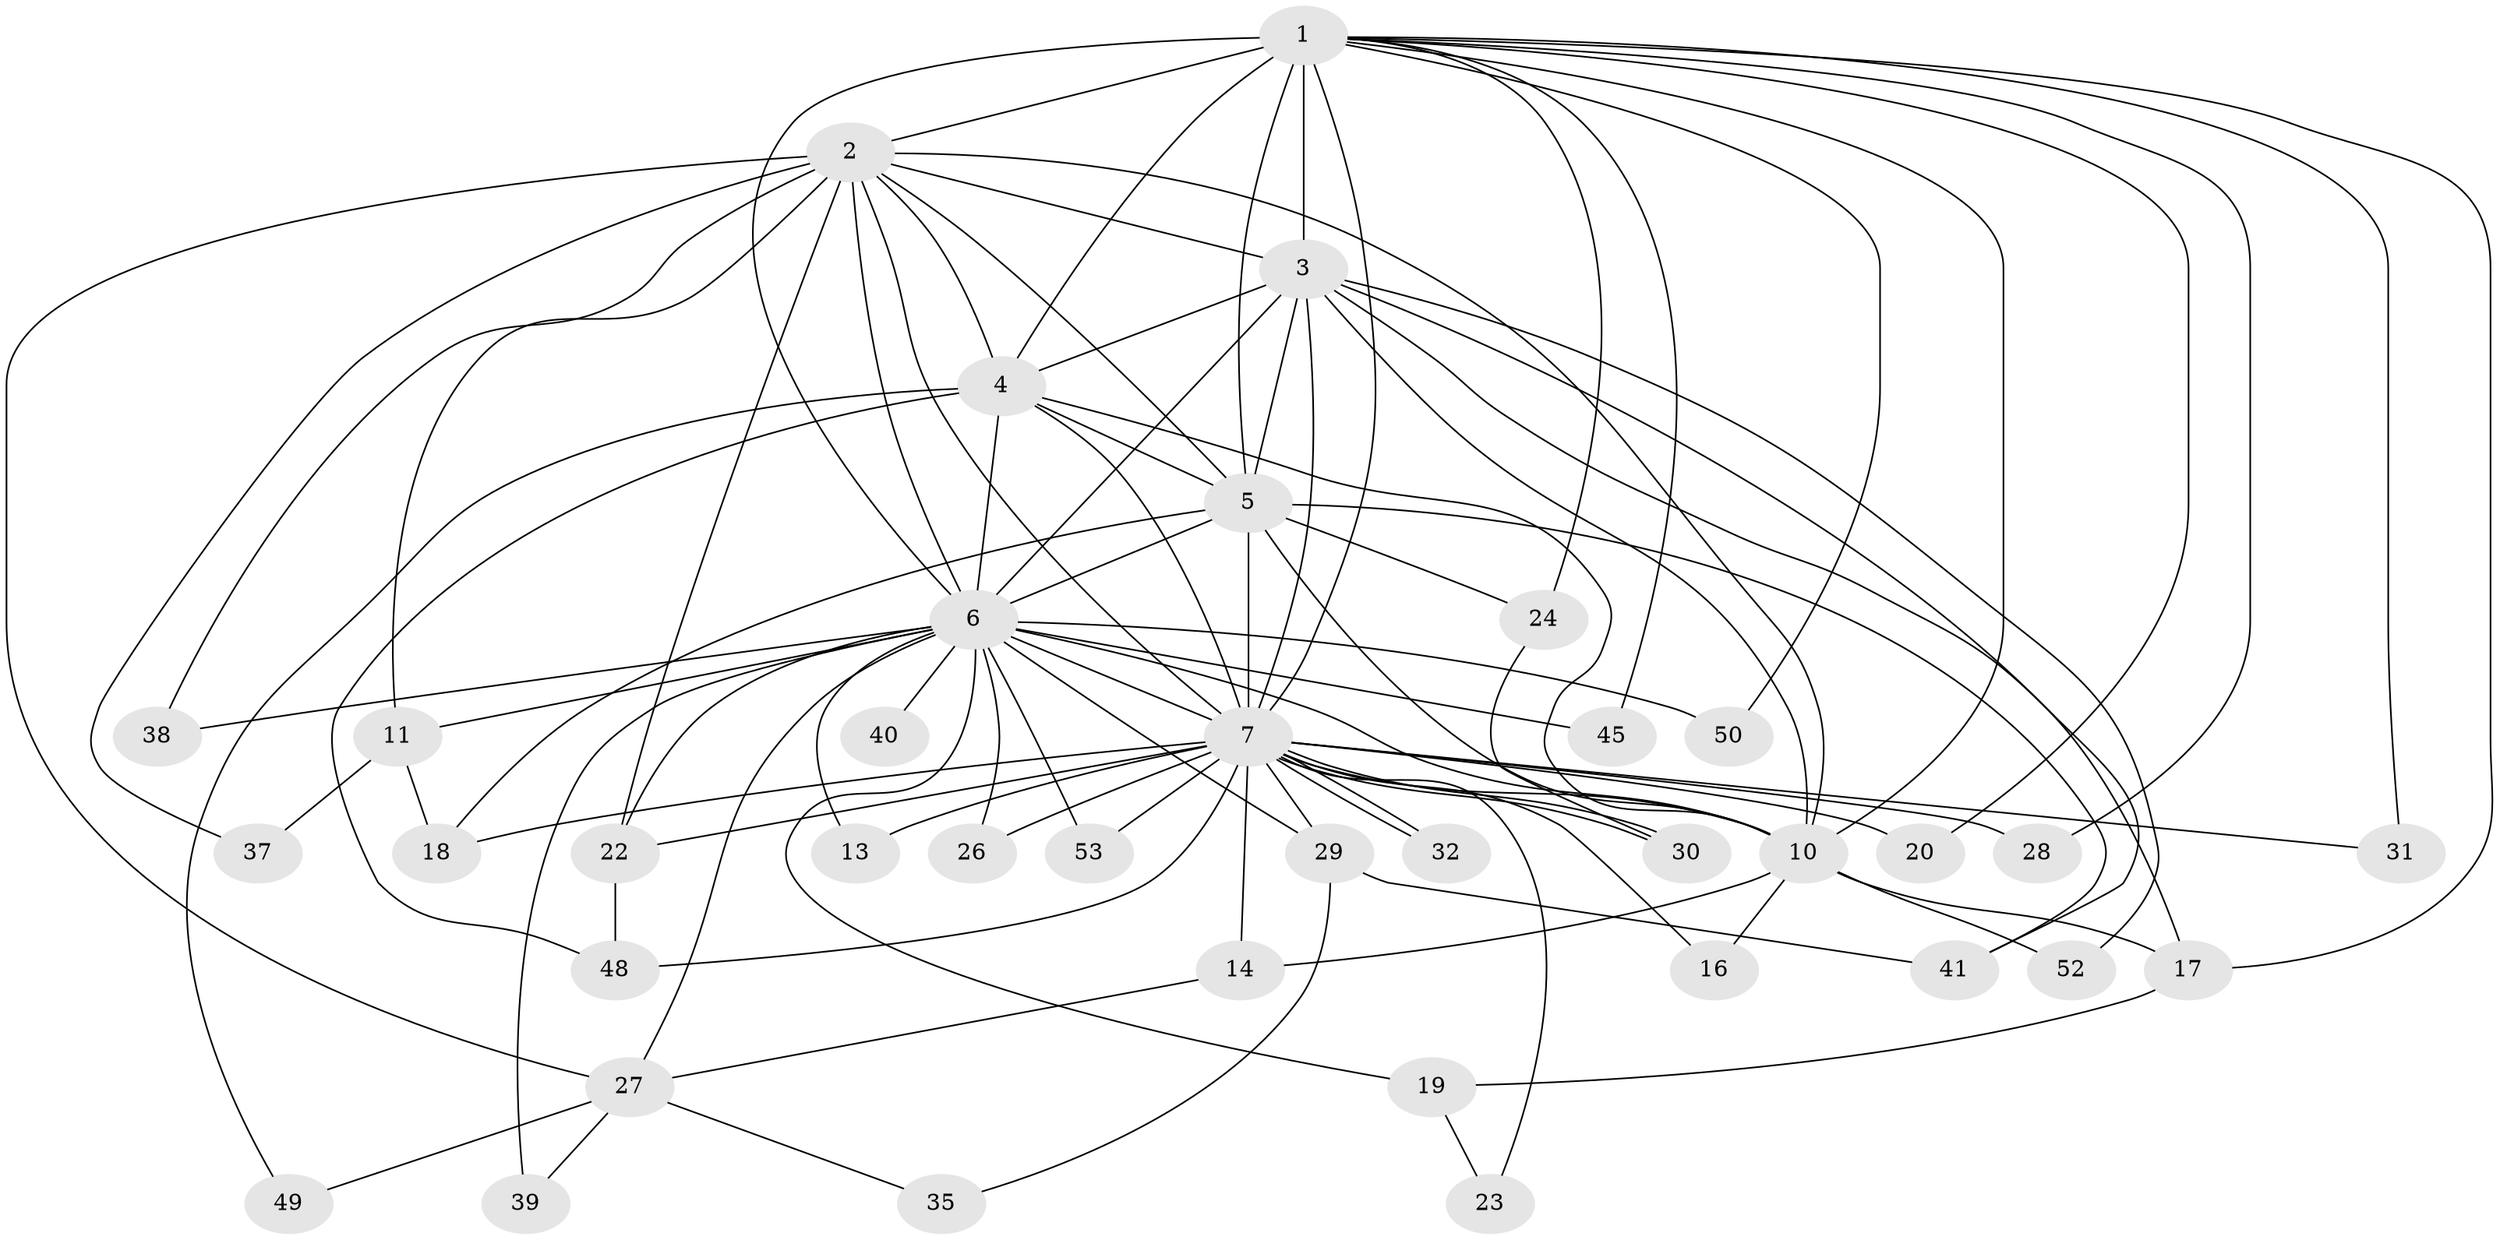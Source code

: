 // Generated by graph-tools (version 1.1) at 2025/51/02/27/25 19:51:43]
// undirected, 38 vertices, 94 edges
graph export_dot {
graph [start="1"]
  node [color=gray90,style=filled];
  1 [super="+8"];
  2 [super="+44"];
  3 [super="+15"];
  4 [super="+47"];
  5;
  6 [super="+9"];
  7 [super="+12"];
  10 [super="+25"];
  11 [super="+21"];
  13;
  14;
  16;
  17 [super="+42"];
  18 [super="+43"];
  19 [super="+33"];
  20;
  22 [super="+51"];
  23;
  24 [super="+34"];
  26;
  27 [super="+36"];
  28;
  29;
  30;
  31;
  32;
  35;
  37;
  38;
  39;
  40;
  41 [super="+46"];
  45;
  48 [super="+54"];
  49;
  50;
  52;
  53;
  1 -- 2 [weight=2];
  1 -- 3 [weight=2];
  1 -- 4 [weight=2];
  1 -- 5 [weight=2];
  1 -- 6 [weight=4];
  1 -- 7 [weight=2];
  1 -- 10 [weight=2];
  1 -- 20;
  1 -- 24;
  1 -- 28;
  1 -- 50;
  1 -- 17;
  1 -- 45;
  1 -- 31;
  2 -- 3;
  2 -- 4;
  2 -- 5;
  2 -- 6 [weight=3];
  2 -- 7;
  2 -- 10;
  2 -- 11 [weight=2];
  2 -- 22;
  2 -- 27;
  2 -- 37;
  2 -- 38;
  3 -- 4 [weight=2];
  3 -- 5;
  3 -- 6 [weight=3];
  3 -- 7;
  3 -- 10;
  3 -- 17;
  3 -- 41;
  3 -- 52;
  4 -- 5;
  4 -- 6 [weight=2];
  4 -- 7;
  4 -- 10;
  4 -- 48;
  4 -- 49;
  5 -- 6 [weight=2];
  5 -- 7;
  5 -- 10;
  5 -- 18;
  5 -- 24;
  5 -- 41;
  6 -- 7 [weight=2];
  6 -- 10 [weight=2];
  6 -- 11;
  6 -- 13;
  6 -- 22;
  6 -- 26;
  6 -- 40 [weight=2];
  6 -- 45;
  6 -- 50;
  6 -- 53;
  6 -- 38;
  6 -- 39;
  6 -- 19 [weight=2];
  6 -- 27;
  6 -- 29;
  7 -- 10 [weight=2];
  7 -- 13;
  7 -- 14;
  7 -- 16;
  7 -- 18;
  7 -- 20;
  7 -- 23;
  7 -- 26;
  7 -- 29;
  7 -- 30;
  7 -- 30;
  7 -- 31;
  7 -- 32;
  7 -- 32;
  7 -- 53;
  7 -- 28;
  7 -- 48;
  7 -- 22;
  10 -- 14;
  10 -- 16;
  10 -- 17 [weight=2];
  10 -- 52;
  11 -- 37;
  11 -- 18;
  14 -- 27;
  17 -- 19;
  19 -- 23;
  22 -- 48;
  24 -- 30;
  27 -- 35;
  27 -- 49;
  27 -- 39;
  29 -- 35;
  29 -- 41;
}
